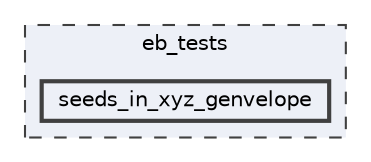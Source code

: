 digraph "/Users/marc/Developer/EGSnrc/HEN_HOUSE/user_codes/egs_brachy/egs_brachy/eb_tests/seeds_in_xyz_genvelope"
{
 // LATEX_PDF_SIZE
  bgcolor="transparent";
  edge [fontname=Helvetica,fontsize=10,labelfontname=Helvetica,labelfontsize=10];
  node [fontname=Helvetica,fontsize=10,shape=box,height=0.2,width=0.4];
  compound=true
  subgraph clusterdir_c28d9f9e47a4b1e1799ddc7c63b84293 {
    graph [ bgcolor="#edf0f7", pencolor="grey25", label="eb_tests", fontname=Helvetica,fontsize=10 style="filled,dashed", URL="dir_c28d9f9e47a4b1e1799ddc7c63b84293.html",tooltip=""]
  dir_707609ac9533a3c91535ef7787bf1a1f [label="seeds_in_xyz_genvelope", fillcolor="#edf0f7", color="grey25", style="filled,bold", URL="dir_707609ac9533a3c91535ef7787bf1a1f.html",tooltip=""];
  }
}
